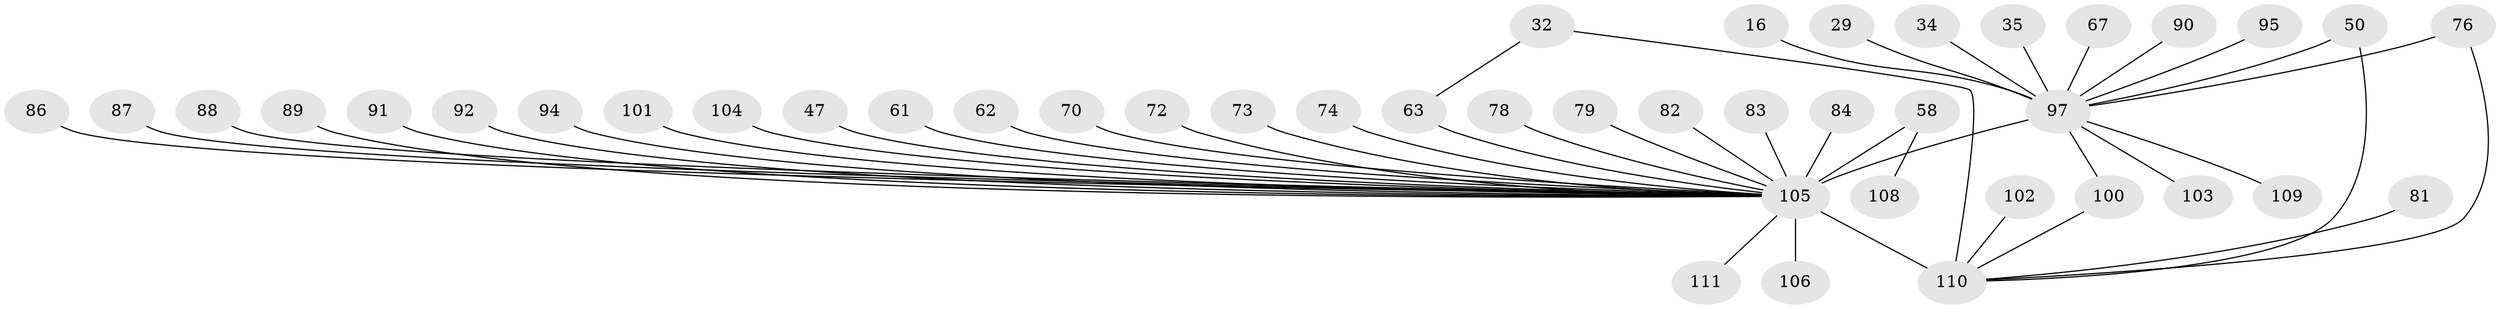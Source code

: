 // original degree distribution, {24: 0.009009009009009009, 17: 0.009009009009009009, 11: 0.009009009009009009, 10: 0.009009009009009009, 15: 0.009009009009009009, 5: 0.02702702702702703, 4: 0.036036036036036036, 3: 0.12612612612612611, 1: 0.44144144144144143, 12: 0.009009009009009009, 2: 0.2882882882882883, 6: 0.018018018018018018, 7: 0.009009009009009009}
// Generated by graph-tools (version 1.1) at 2025/50/03/04/25 21:50:59]
// undirected, 44 vertices, 47 edges
graph export_dot {
graph [start="1"]
  node [color=gray90,style=filled];
  16;
  29;
  32 [super="+25"];
  34;
  35;
  47;
  50;
  58 [super="+49"];
  61;
  62;
  63 [super="+59"];
  67;
  70;
  72 [super="+31"];
  73;
  74 [super="+71"];
  76;
  78;
  79;
  81;
  82;
  83;
  84;
  86;
  87 [super="+80"];
  88;
  89 [super="+65"];
  90;
  91 [super="+69"];
  92;
  94;
  95 [super="+75"];
  97 [super="+1"];
  100;
  101 [super="+42+54"];
  102 [super="+36"];
  103;
  104 [super="+68"];
  105 [super="+96+85+6+11+26+27+39+45+53+52+99+12+19+48+55+56+60"];
  106;
  108;
  109;
  110 [super="+107+64+43"];
  111 [super="+93"];
  16 -- 97;
  29 -- 97;
  32 -- 110 [weight=2];
  32 -- 63 [weight=2];
  34 -- 97;
  35 -- 97;
  47 -- 105 [weight=2];
  50 -- 97;
  50 -- 110;
  58 -- 108;
  58 -- 105 [weight=4];
  61 -- 105;
  62 -- 105;
  63 -- 105;
  67 -- 97;
  70 -- 105;
  72 -- 105;
  73 -- 105;
  74 -- 105;
  76 -- 97;
  76 -- 110;
  78 -- 105;
  79 -- 105;
  81 -- 110;
  82 -- 105;
  83 -- 105;
  84 -- 105;
  86 -- 105;
  87 -- 105 [weight=2];
  88 -- 105;
  89 -- 105 [weight=2];
  90 -- 97;
  91 -- 105;
  92 -- 105;
  94 -- 105;
  95 -- 97;
  97 -- 103;
  97 -- 109 [weight=2];
  97 -- 100;
  97 -- 105 [weight=15];
  100 -- 110;
  101 -- 105;
  102 -- 110 [weight=2];
  104 -- 105;
  105 -- 106 [weight=2];
  105 -- 111;
  105 -- 110 [weight=7];
}
